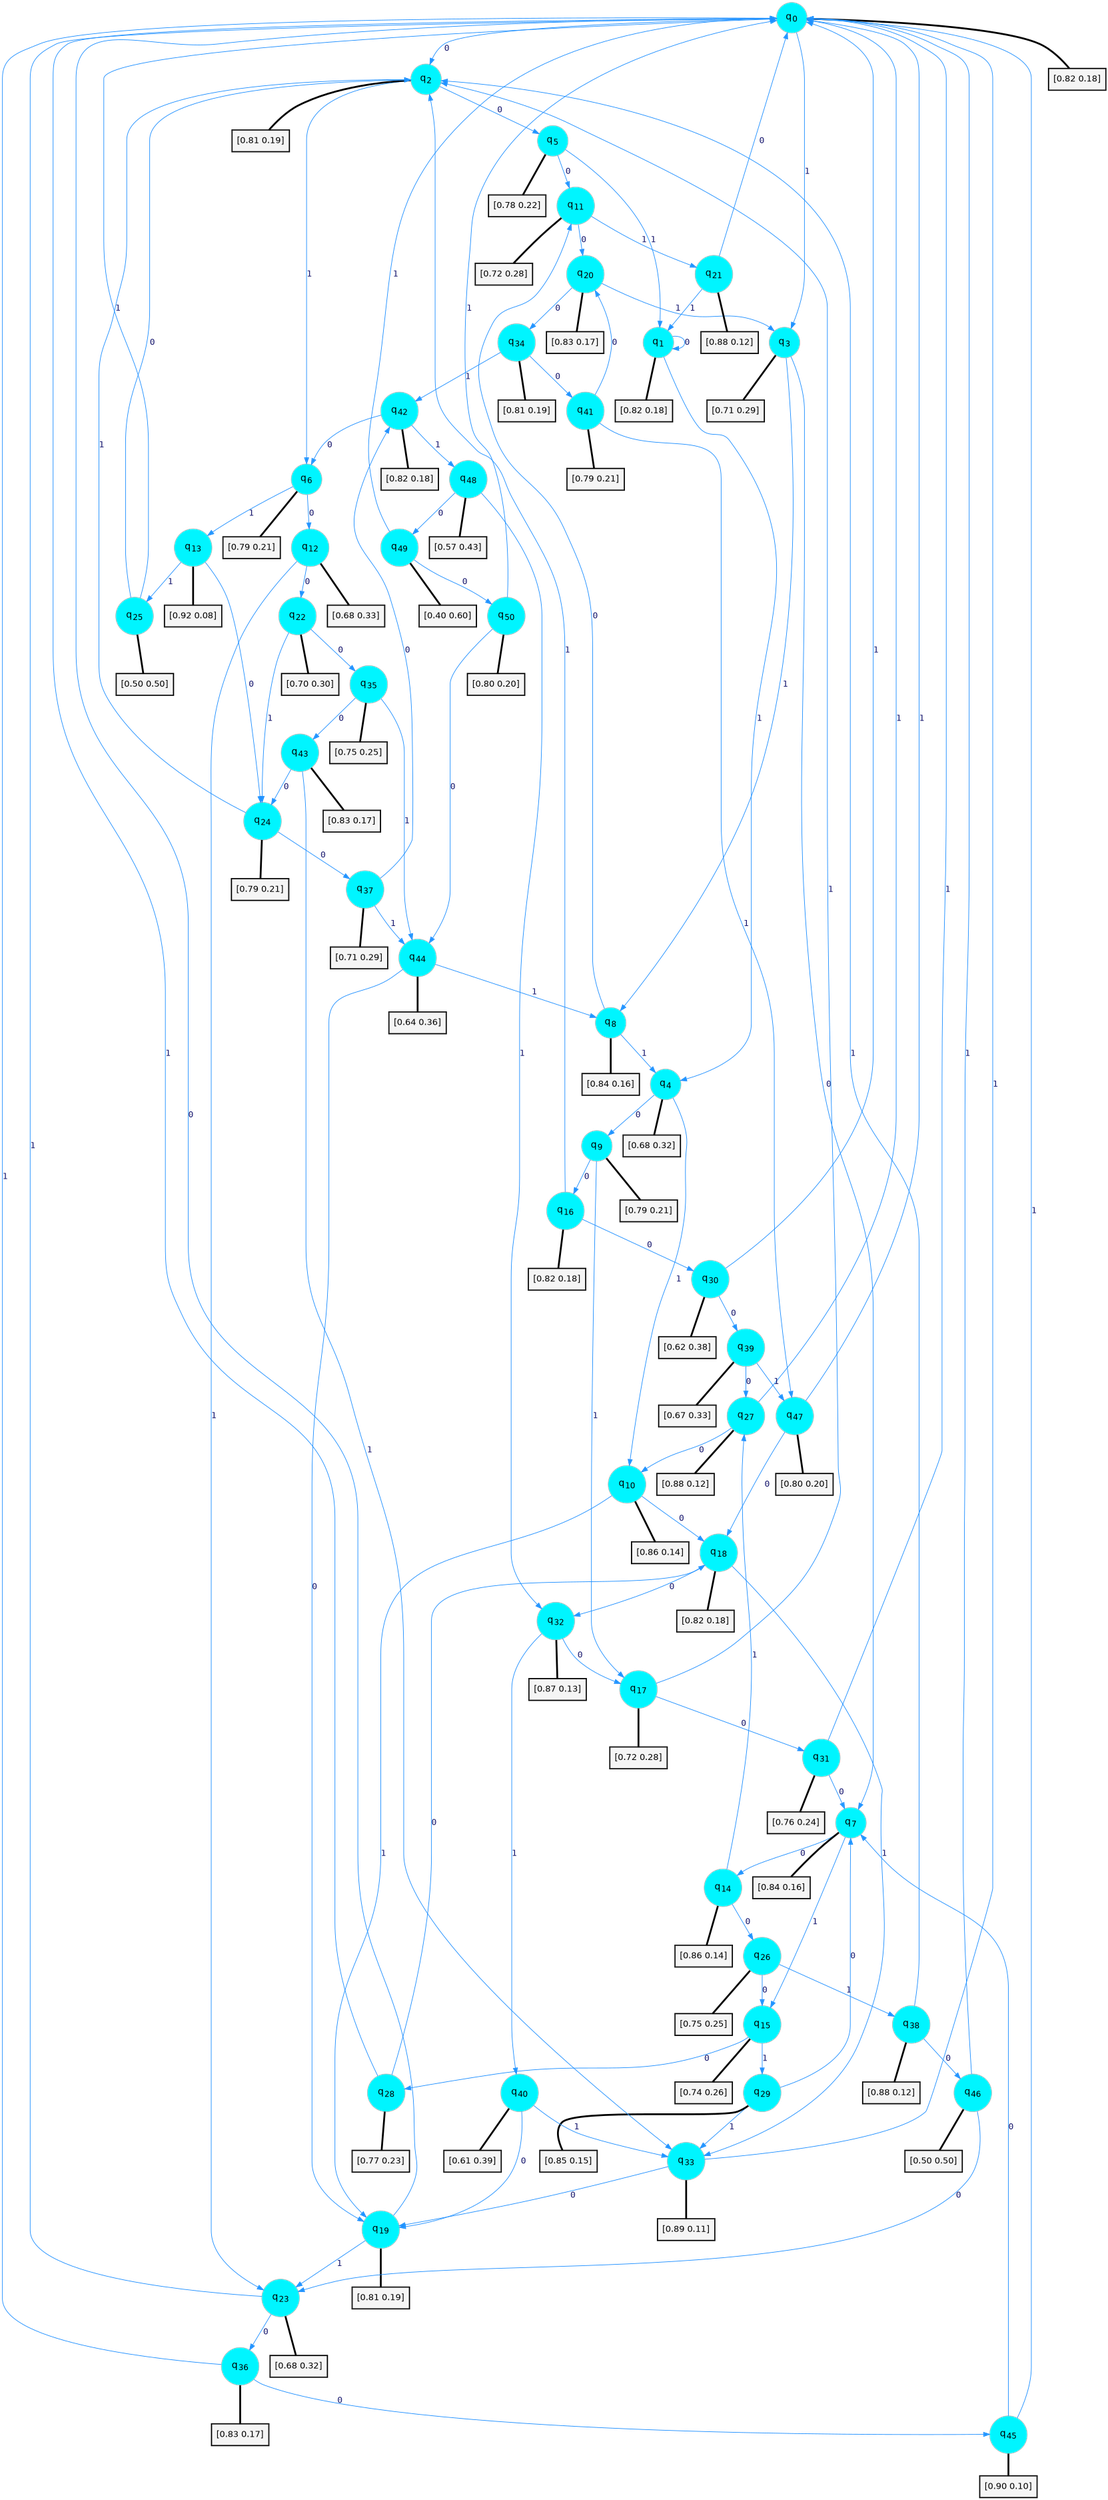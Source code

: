 digraph G {
graph [
bgcolor=transparent, dpi=300, rankdir=TD, size="40,25"];
node [
color=gray, fillcolor=turquoise1, fontcolor=black, fontname=Helvetica, fontsize=16, fontweight=bold, shape=circle, style=filled];
edge [
arrowsize=1, color=dodgerblue1, fontcolor=midnightblue, fontname=courier, fontweight=bold, penwidth=1, style=solid, weight=20];
0[label=<q<SUB>0</SUB>>];
1[label=<q<SUB>1</SUB>>];
2[label=<q<SUB>2</SUB>>];
3[label=<q<SUB>3</SUB>>];
4[label=<q<SUB>4</SUB>>];
5[label=<q<SUB>5</SUB>>];
6[label=<q<SUB>6</SUB>>];
7[label=<q<SUB>7</SUB>>];
8[label=<q<SUB>8</SUB>>];
9[label=<q<SUB>9</SUB>>];
10[label=<q<SUB>10</SUB>>];
11[label=<q<SUB>11</SUB>>];
12[label=<q<SUB>12</SUB>>];
13[label=<q<SUB>13</SUB>>];
14[label=<q<SUB>14</SUB>>];
15[label=<q<SUB>15</SUB>>];
16[label=<q<SUB>16</SUB>>];
17[label=<q<SUB>17</SUB>>];
18[label=<q<SUB>18</SUB>>];
19[label=<q<SUB>19</SUB>>];
20[label=<q<SUB>20</SUB>>];
21[label=<q<SUB>21</SUB>>];
22[label=<q<SUB>22</SUB>>];
23[label=<q<SUB>23</SUB>>];
24[label=<q<SUB>24</SUB>>];
25[label=<q<SUB>25</SUB>>];
26[label=<q<SUB>26</SUB>>];
27[label=<q<SUB>27</SUB>>];
28[label=<q<SUB>28</SUB>>];
29[label=<q<SUB>29</SUB>>];
30[label=<q<SUB>30</SUB>>];
31[label=<q<SUB>31</SUB>>];
32[label=<q<SUB>32</SUB>>];
33[label=<q<SUB>33</SUB>>];
34[label=<q<SUB>34</SUB>>];
35[label=<q<SUB>35</SUB>>];
36[label=<q<SUB>36</SUB>>];
37[label=<q<SUB>37</SUB>>];
38[label=<q<SUB>38</SUB>>];
39[label=<q<SUB>39</SUB>>];
40[label=<q<SUB>40</SUB>>];
41[label=<q<SUB>41</SUB>>];
42[label=<q<SUB>42</SUB>>];
43[label=<q<SUB>43</SUB>>];
44[label=<q<SUB>44</SUB>>];
45[label=<q<SUB>45</SUB>>];
46[label=<q<SUB>46</SUB>>];
47[label=<q<SUB>47</SUB>>];
48[label=<q<SUB>48</SUB>>];
49[label=<q<SUB>49</SUB>>];
50[label=<q<SUB>50</SUB>>];
51[label="[0.82 0.18]", shape=box,fontcolor=black, fontname=Helvetica, fontsize=14, penwidth=2, fillcolor=whitesmoke,color=black];
52[label="[0.82 0.18]", shape=box,fontcolor=black, fontname=Helvetica, fontsize=14, penwidth=2, fillcolor=whitesmoke,color=black];
53[label="[0.81 0.19]", shape=box,fontcolor=black, fontname=Helvetica, fontsize=14, penwidth=2, fillcolor=whitesmoke,color=black];
54[label="[0.71 0.29]", shape=box,fontcolor=black, fontname=Helvetica, fontsize=14, penwidth=2, fillcolor=whitesmoke,color=black];
55[label="[0.68 0.32]", shape=box,fontcolor=black, fontname=Helvetica, fontsize=14, penwidth=2, fillcolor=whitesmoke,color=black];
56[label="[0.78 0.22]", shape=box,fontcolor=black, fontname=Helvetica, fontsize=14, penwidth=2, fillcolor=whitesmoke,color=black];
57[label="[0.79 0.21]", shape=box,fontcolor=black, fontname=Helvetica, fontsize=14, penwidth=2, fillcolor=whitesmoke,color=black];
58[label="[0.84 0.16]", shape=box,fontcolor=black, fontname=Helvetica, fontsize=14, penwidth=2, fillcolor=whitesmoke,color=black];
59[label="[0.84 0.16]", shape=box,fontcolor=black, fontname=Helvetica, fontsize=14, penwidth=2, fillcolor=whitesmoke,color=black];
60[label="[0.79 0.21]", shape=box,fontcolor=black, fontname=Helvetica, fontsize=14, penwidth=2, fillcolor=whitesmoke,color=black];
61[label="[0.86 0.14]", shape=box,fontcolor=black, fontname=Helvetica, fontsize=14, penwidth=2, fillcolor=whitesmoke,color=black];
62[label="[0.72 0.28]", shape=box,fontcolor=black, fontname=Helvetica, fontsize=14, penwidth=2, fillcolor=whitesmoke,color=black];
63[label="[0.68 0.33]", shape=box,fontcolor=black, fontname=Helvetica, fontsize=14, penwidth=2, fillcolor=whitesmoke,color=black];
64[label="[0.92 0.08]", shape=box,fontcolor=black, fontname=Helvetica, fontsize=14, penwidth=2, fillcolor=whitesmoke,color=black];
65[label="[0.86 0.14]", shape=box,fontcolor=black, fontname=Helvetica, fontsize=14, penwidth=2, fillcolor=whitesmoke,color=black];
66[label="[0.74 0.26]", shape=box,fontcolor=black, fontname=Helvetica, fontsize=14, penwidth=2, fillcolor=whitesmoke,color=black];
67[label="[0.82 0.18]", shape=box,fontcolor=black, fontname=Helvetica, fontsize=14, penwidth=2, fillcolor=whitesmoke,color=black];
68[label="[0.72 0.28]", shape=box,fontcolor=black, fontname=Helvetica, fontsize=14, penwidth=2, fillcolor=whitesmoke,color=black];
69[label="[0.82 0.18]", shape=box,fontcolor=black, fontname=Helvetica, fontsize=14, penwidth=2, fillcolor=whitesmoke,color=black];
70[label="[0.81 0.19]", shape=box,fontcolor=black, fontname=Helvetica, fontsize=14, penwidth=2, fillcolor=whitesmoke,color=black];
71[label="[0.83 0.17]", shape=box,fontcolor=black, fontname=Helvetica, fontsize=14, penwidth=2, fillcolor=whitesmoke,color=black];
72[label="[0.88 0.12]", shape=box,fontcolor=black, fontname=Helvetica, fontsize=14, penwidth=2, fillcolor=whitesmoke,color=black];
73[label="[0.70 0.30]", shape=box,fontcolor=black, fontname=Helvetica, fontsize=14, penwidth=2, fillcolor=whitesmoke,color=black];
74[label="[0.68 0.32]", shape=box,fontcolor=black, fontname=Helvetica, fontsize=14, penwidth=2, fillcolor=whitesmoke,color=black];
75[label="[0.79 0.21]", shape=box,fontcolor=black, fontname=Helvetica, fontsize=14, penwidth=2, fillcolor=whitesmoke,color=black];
76[label="[0.50 0.50]", shape=box,fontcolor=black, fontname=Helvetica, fontsize=14, penwidth=2, fillcolor=whitesmoke,color=black];
77[label="[0.75 0.25]", shape=box,fontcolor=black, fontname=Helvetica, fontsize=14, penwidth=2, fillcolor=whitesmoke,color=black];
78[label="[0.88 0.12]", shape=box,fontcolor=black, fontname=Helvetica, fontsize=14, penwidth=2, fillcolor=whitesmoke,color=black];
79[label="[0.77 0.23]", shape=box,fontcolor=black, fontname=Helvetica, fontsize=14, penwidth=2, fillcolor=whitesmoke,color=black];
80[label="[0.85 0.15]", shape=box,fontcolor=black, fontname=Helvetica, fontsize=14, penwidth=2, fillcolor=whitesmoke,color=black];
81[label="[0.62 0.38]", shape=box,fontcolor=black, fontname=Helvetica, fontsize=14, penwidth=2, fillcolor=whitesmoke,color=black];
82[label="[0.76 0.24]", shape=box,fontcolor=black, fontname=Helvetica, fontsize=14, penwidth=2, fillcolor=whitesmoke,color=black];
83[label="[0.87 0.13]", shape=box,fontcolor=black, fontname=Helvetica, fontsize=14, penwidth=2, fillcolor=whitesmoke,color=black];
84[label="[0.89 0.11]", shape=box,fontcolor=black, fontname=Helvetica, fontsize=14, penwidth=2, fillcolor=whitesmoke,color=black];
85[label="[0.81 0.19]", shape=box,fontcolor=black, fontname=Helvetica, fontsize=14, penwidth=2, fillcolor=whitesmoke,color=black];
86[label="[0.75 0.25]", shape=box,fontcolor=black, fontname=Helvetica, fontsize=14, penwidth=2, fillcolor=whitesmoke,color=black];
87[label="[0.83 0.17]", shape=box,fontcolor=black, fontname=Helvetica, fontsize=14, penwidth=2, fillcolor=whitesmoke,color=black];
88[label="[0.71 0.29]", shape=box,fontcolor=black, fontname=Helvetica, fontsize=14, penwidth=2, fillcolor=whitesmoke,color=black];
89[label="[0.88 0.12]", shape=box,fontcolor=black, fontname=Helvetica, fontsize=14, penwidth=2, fillcolor=whitesmoke,color=black];
90[label="[0.67 0.33]", shape=box,fontcolor=black, fontname=Helvetica, fontsize=14, penwidth=2, fillcolor=whitesmoke,color=black];
91[label="[0.61 0.39]", shape=box,fontcolor=black, fontname=Helvetica, fontsize=14, penwidth=2, fillcolor=whitesmoke,color=black];
92[label="[0.79 0.21]", shape=box,fontcolor=black, fontname=Helvetica, fontsize=14, penwidth=2, fillcolor=whitesmoke,color=black];
93[label="[0.82 0.18]", shape=box,fontcolor=black, fontname=Helvetica, fontsize=14, penwidth=2, fillcolor=whitesmoke,color=black];
94[label="[0.83 0.17]", shape=box,fontcolor=black, fontname=Helvetica, fontsize=14, penwidth=2, fillcolor=whitesmoke,color=black];
95[label="[0.64 0.36]", shape=box,fontcolor=black, fontname=Helvetica, fontsize=14, penwidth=2, fillcolor=whitesmoke,color=black];
96[label="[0.90 0.10]", shape=box,fontcolor=black, fontname=Helvetica, fontsize=14, penwidth=2, fillcolor=whitesmoke,color=black];
97[label="[0.50 0.50]", shape=box,fontcolor=black, fontname=Helvetica, fontsize=14, penwidth=2, fillcolor=whitesmoke,color=black];
98[label="[0.80 0.20]", shape=box,fontcolor=black, fontname=Helvetica, fontsize=14, penwidth=2, fillcolor=whitesmoke,color=black];
99[label="[0.57 0.43]", shape=box,fontcolor=black, fontname=Helvetica, fontsize=14, penwidth=2, fillcolor=whitesmoke,color=black];
100[label="[0.40 0.60]", shape=box,fontcolor=black, fontname=Helvetica, fontsize=14, penwidth=2, fillcolor=whitesmoke,color=black];
101[label="[0.80 0.20]", shape=box,fontcolor=black, fontname=Helvetica, fontsize=14, penwidth=2, fillcolor=whitesmoke,color=black];
0->2 [label=0];
0->3 [label=1];
0->51 [arrowhead=none, penwidth=3,color=black];
1->1 [label=0];
1->4 [label=1];
1->52 [arrowhead=none, penwidth=3,color=black];
2->5 [label=0];
2->6 [label=1];
2->53 [arrowhead=none, penwidth=3,color=black];
3->7 [label=0];
3->8 [label=1];
3->54 [arrowhead=none, penwidth=3,color=black];
4->9 [label=0];
4->10 [label=1];
4->55 [arrowhead=none, penwidth=3,color=black];
5->11 [label=0];
5->1 [label=1];
5->56 [arrowhead=none, penwidth=3,color=black];
6->12 [label=0];
6->13 [label=1];
6->57 [arrowhead=none, penwidth=3,color=black];
7->14 [label=0];
7->15 [label=1];
7->58 [arrowhead=none, penwidth=3,color=black];
8->11 [label=0];
8->4 [label=1];
8->59 [arrowhead=none, penwidth=3,color=black];
9->16 [label=0];
9->17 [label=1];
9->60 [arrowhead=none, penwidth=3,color=black];
10->18 [label=0];
10->19 [label=1];
10->61 [arrowhead=none, penwidth=3,color=black];
11->20 [label=0];
11->21 [label=1];
11->62 [arrowhead=none, penwidth=3,color=black];
12->22 [label=0];
12->23 [label=1];
12->63 [arrowhead=none, penwidth=3,color=black];
13->24 [label=0];
13->25 [label=1];
13->64 [arrowhead=none, penwidth=3,color=black];
14->26 [label=0];
14->27 [label=1];
14->65 [arrowhead=none, penwidth=3,color=black];
15->28 [label=0];
15->29 [label=1];
15->66 [arrowhead=none, penwidth=3,color=black];
16->30 [label=0];
16->2 [label=1];
16->67 [arrowhead=none, penwidth=3,color=black];
17->31 [label=0];
17->2 [label=1];
17->68 [arrowhead=none, penwidth=3,color=black];
18->32 [label=0];
18->33 [label=1];
18->69 [arrowhead=none, penwidth=3,color=black];
19->0 [label=0];
19->23 [label=1];
19->70 [arrowhead=none, penwidth=3,color=black];
20->34 [label=0];
20->3 [label=1];
20->71 [arrowhead=none, penwidth=3,color=black];
21->0 [label=0];
21->1 [label=1];
21->72 [arrowhead=none, penwidth=3,color=black];
22->35 [label=0];
22->24 [label=1];
22->73 [arrowhead=none, penwidth=3,color=black];
23->36 [label=0];
23->0 [label=1];
23->74 [arrowhead=none, penwidth=3,color=black];
24->37 [label=0];
24->2 [label=1];
24->75 [arrowhead=none, penwidth=3,color=black];
25->2 [label=0];
25->0 [label=1];
25->76 [arrowhead=none, penwidth=3,color=black];
26->15 [label=0];
26->38 [label=1];
26->77 [arrowhead=none, penwidth=3,color=black];
27->10 [label=0];
27->0 [label=1];
27->78 [arrowhead=none, penwidth=3,color=black];
28->18 [label=0];
28->0 [label=1];
28->79 [arrowhead=none, penwidth=3,color=black];
29->7 [label=0];
29->33 [label=1];
29->80 [arrowhead=none, penwidth=3,color=black];
30->39 [label=0];
30->0 [label=1];
30->81 [arrowhead=none, penwidth=3,color=black];
31->7 [label=0];
31->0 [label=1];
31->82 [arrowhead=none, penwidth=3,color=black];
32->17 [label=0];
32->40 [label=1];
32->83 [arrowhead=none, penwidth=3,color=black];
33->19 [label=0];
33->0 [label=1];
33->84 [arrowhead=none, penwidth=3,color=black];
34->41 [label=0];
34->42 [label=1];
34->85 [arrowhead=none, penwidth=3,color=black];
35->43 [label=0];
35->44 [label=1];
35->86 [arrowhead=none, penwidth=3,color=black];
36->45 [label=0];
36->0 [label=1];
36->87 [arrowhead=none, penwidth=3,color=black];
37->42 [label=0];
37->44 [label=1];
37->88 [arrowhead=none, penwidth=3,color=black];
38->46 [label=0];
38->2 [label=1];
38->89 [arrowhead=none, penwidth=3,color=black];
39->27 [label=0];
39->47 [label=1];
39->90 [arrowhead=none, penwidth=3,color=black];
40->19 [label=0];
40->33 [label=1];
40->91 [arrowhead=none, penwidth=3,color=black];
41->20 [label=0];
41->47 [label=1];
41->92 [arrowhead=none, penwidth=3,color=black];
42->6 [label=0];
42->48 [label=1];
42->93 [arrowhead=none, penwidth=3,color=black];
43->24 [label=0];
43->33 [label=1];
43->94 [arrowhead=none, penwidth=3,color=black];
44->19 [label=0];
44->8 [label=1];
44->95 [arrowhead=none, penwidth=3,color=black];
45->7 [label=0];
45->0 [label=1];
45->96 [arrowhead=none, penwidth=3,color=black];
46->23 [label=0];
46->0 [label=1];
46->97 [arrowhead=none, penwidth=3,color=black];
47->18 [label=0];
47->0 [label=1];
47->98 [arrowhead=none, penwidth=3,color=black];
48->49 [label=0];
48->32 [label=1];
48->99 [arrowhead=none, penwidth=3,color=black];
49->50 [label=0];
49->0 [label=1];
49->100 [arrowhead=none, penwidth=3,color=black];
50->44 [label=0];
50->0 [label=1];
50->101 [arrowhead=none, penwidth=3,color=black];
}
